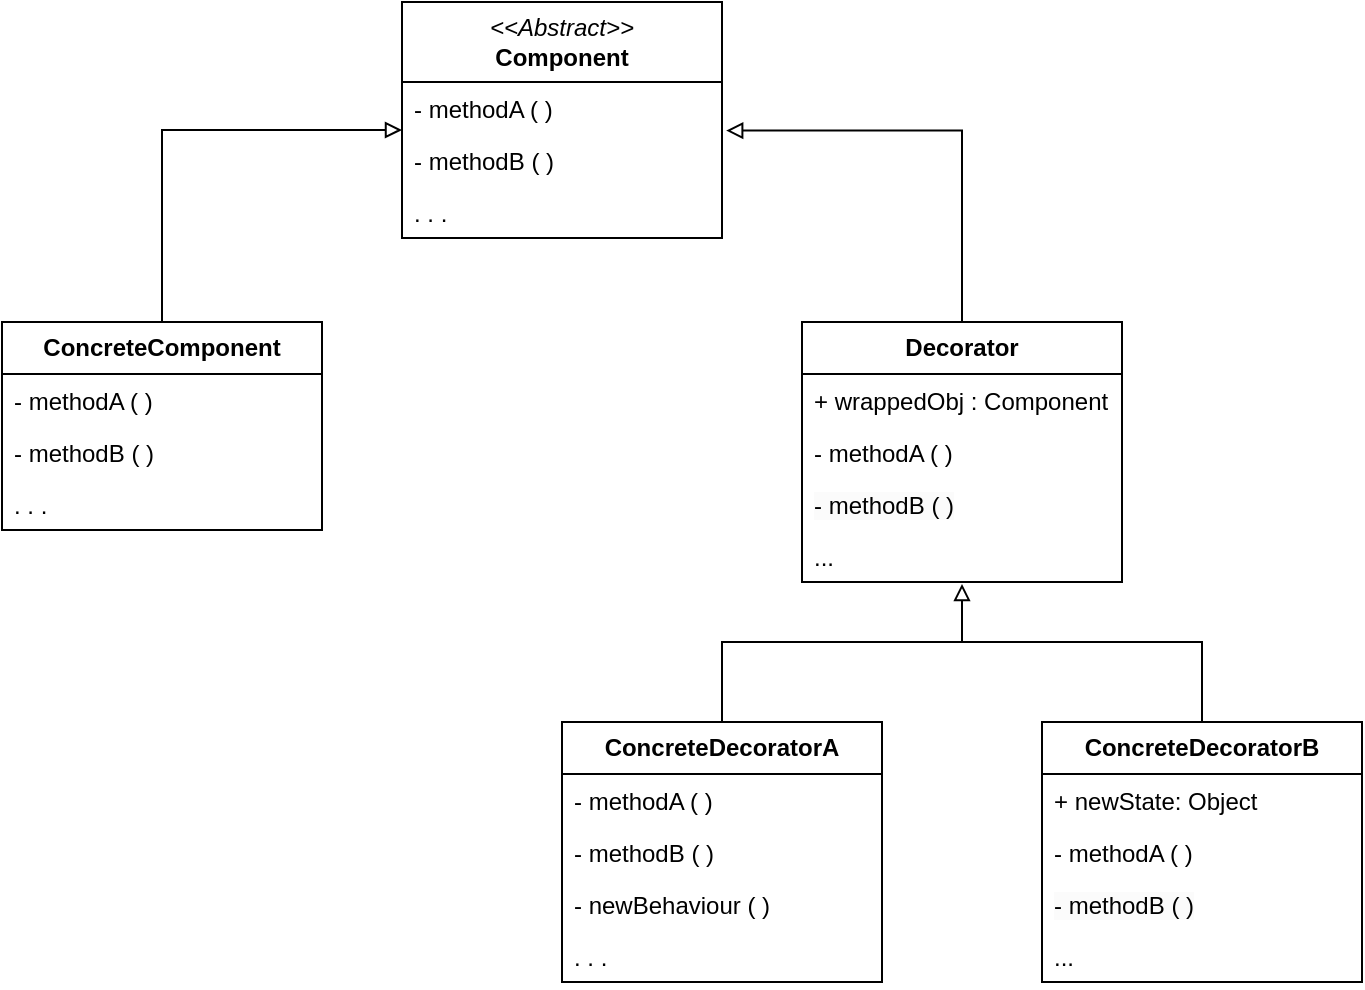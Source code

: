 <mxfile version="24.7.8">
  <diagram id="C5RBs43oDa-KdzZeNtuy" name="Page-1">
    <mxGraphModel dx="819" dy="479" grid="1" gridSize="10" guides="1" tooltips="1" connect="1" arrows="1" fold="1" page="1" pageScale="1" pageWidth="827" pageHeight="1169" math="0" shadow="0">
      <root>
        <mxCell id="WIyWlLk6GJQsqaUBKTNV-0" />
        <mxCell id="WIyWlLk6GJQsqaUBKTNV-1" parent="WIyWlLk6GJQsqaUBKTNV-0" />
        <mxCell id="6d9aCRZKIQCTAbWU6F0y-9" value="&lt;div&gt;&lt;i&gt;&amp;lt;&amp;lt;Abstract&amp;gt;&amp;gt;&lt;/i&gt;&lt;/div&gt;&lt;b&gt;Component&lt;/b&gt;" style="swimlane;fontStyle=0;childLayout=stackLayout;horizontal=1;startSize=40;fillColor=none;horizontalStack=0;resizeParent=1;resizeParentMax=0;resizeLast=0;collapsible=1;marginBottom=0;whiteSpace=wrap;html=1;" vertex="1" parent="WIyWlLk6GJQsqaUBKTNV-1">
          <mxGeometry x="320" y="40" width="160" height="118" as="geometry" />
        </mxCell>
        <mxCell id="6d9aCRZKIQCTAbWU6F0y-10" value="- methodA ( )" style="text;strokeColor=none;fillColor=none;align=left;verticalAlign=top;spacingLeft=4;spacingRight=4;overflow=hidden;rotatable=0;points=[[0,0.5],[1,0.5]];portConstraint=eastwest;whiteSpace=wrap;html=1;" vertex="1" parent="6d9aCRZKIQCTAbWU6F0y-9">
          <mxGeometry y="40" width="160" height="26" as="geometry" />
        </mxCell>
        <mxCell id="6d9aCRZKIQCTAbWU6F0y-11" value="- methodB ( )" style="text;strokeColor=none;fillColor=none;align=left;verticalAlign=top;spacingLeft=4;spacingRight=4;overflow=hidden;rotatable=0;points=[[0,0.5],[1,0.5]];portConstraint=eastwest;whiteSpace=wrap;html=1;" vertex="1" parent="6d9aCRZKIQCTAbWU6F0y-9">
          <mxGeometry y="66" width="160" height="26" as="geometry" />
        </mxCell>
        <mxCell id="6d9aCRZKIQCTAbWU6F0y-12" value=". . ." style="text;strokeColor=none;fillColor=none;align=left;verticalAlign=top;spacingLeft=4;spacingRight=4;overflow=hidden;rotatable=0;points=[[0,0.5],[1,0.5]];portConstraint=eastwest;whiteSpace=wrap;html=1;" vertex="1" parent="6d9aCRZKIQCTAbWU6F0y-9">
          <mxGeometry y="92" width="160" height="26" as="geometry" />
        </mxCell>
        <mxCell id="6d9aCRZKIQCTAbWU6F0y-19" value="&lt;b&gt;ConcreteComponent&lt;/b&gt;" style="swimlane;fontStyle=0;childLayout=stackLayout;horizontal=1;startSize=26;fillColor=none;horizontalStack=0;resizeParent=1;resizeParentMax=0;resizeLast=0;collapsible=1;marginBottom=0;whiteSpace=wrap;html=1;" vertex="1" parent="WIyWlLk6GJQsqaUBKTNV-1">
          <mxGeometry x="120" y="200" width="160" height="104" as="geometry" />
        </mxCell>
        <mxCell id="6d9aCRZKIQCTAbWU6F0y-20" value="- methodA ( )" style="text;strokeColor=none;fillColor=none;align=left;verticalAlign=top;spacingLeft=4;spacingRight=4;overflow=hidden;rotatable=0;points=[[0,0.5],[1,0.5]];portConstraint=eastwest;whiteSpace=wrap;html=1;" vertex="1" parent="6d9aCRZKIQCTAbWU6F0y-19">
          <mxGeometry y="26" width="160" height="26" as="geometry" />
        </mxCell>
        <mxCell id="6d9aCRZKIQCTAbWU6F0y-21" value="- methodB ( )" style="text;strokeColor=none;fillColor=none;align=left;verticalAlign=top;spacingLeft=4;spacingRight=4;overflow=hidden;rotatable=0;points=[[0,0.5],[1,0.5]];portConstraint=eastwest;whiteSpace=wrap;html=1;" vertex="1" parent="6d9aCRZKIQCTAbWU6F0y-19">
          <mxGeometry y="52" width="160" height="26" as="geometry" />
        </mxCell>
        <mxCell id="6d9aCRZKIQCTAbWU6F0y-22" value=". . ." style="text;strokeColor=none;fillColor=none;align=left;verticalAlign=top;spacingLeft=4;spacingRight=4;overflow=hidden;rotatable=0;points=[[0,0.5],[1,0.5]];portConstraint=eastwest;whiteSpace=wrap;html=1;" vertex="1" parent="6d9aCRZKIQCTAbWU6F0y-19">
          <mxGeometry y="78" width="160" height="26" as="geometry" />
        </mxCell>
        <mxCell id="6d9aCRZKIQCTAbWU6F0y-23" style="edgeStyle=orthogonalEdgeStyle;rounded=0;orthogonalLoop=1;jettySize=auto;html=1;entryX=0;entryY=0.923;entryDx=0;entryDy=0;entryPerimeter=0;endArrow=block;endFill=0;" edge="1" parent="WIyWlLk6GJQsqaUBKTNV-1" source="6d9aCRZKIQCTAbWU6F0y-19" target="6d9aCRZKIQCTAbWU6F0y-10">
          <mxGeometry relative="1" as="geometry" />
        </mxCell>
        <mxCell id="6d9aCRZKIQCTAbWU6F0y-24" value="&lt;b&gt;Decorator&lt;/b&gt;" style="swimlane;fontStyle=0;childLayout=stackLayout;horizontal=1;startSize=26;fillColor=none;horizontalStack=0;resizeParent=1;resizeParentMax=0;resizeLast=0;collapsible=1;marginBottom=0;whiteSpace=wrap;html=1;" vertex="1" parent="WIyWlLk6GJQsqaUBKTNV-1">
          <mxGeometry x="520" y="200" width="160" height="130" as="geometry" />
        </mxCell>
        <mxCell id="6d9aCRZKIQCTAbWU6F0y-27" value="+ wrappedObj : Component" style="text;strokeColor=none;fillColor=none;align=left;verticalAlign=top;spacingLeft=4;spacingRight=4;overflow=hidden;rotatable=0;points=[[0,0.5],[1,0.5]];portConstraint=eastwest;whiteSpace=wrap;html=1;" vertex="1" parent="6d9aCRZKIQCTAbWU6F0y-24">
          <mxGeometry y="26" width="160" height="26" as="geometry" />
        </mxCell>
        <mxCell id="6d9aCRZKIQCTAbWU6F0y-31" value="- methodA ( )&lt;div&gt;&lt;br&gt;&lt;/div&gt;" style="text;strokeColor=none;fillColor=none;align=left;verticalAlign=top;spacingLeft=4;spacingRight=4;overflow=hidden;rotatable=0;points=[[0,0.5],[1,0.5]];portConstraint=eastwest;whiteSpace=wrap;html=1;" vertex="1" parent="6d9aCRZKIQCTAbWU6F0y-24">
          <mxGeometry y="52" width="160" height="26" as="geometry" />
        </mxCell>
        <mxCell id="6d9aCRZKIQCTAbWU6F0y-32" value="&lt;span style=&quot;color: rgb(0, 0, 0); font-family: Helvetica; font-size: 12px; font-style: normal; font-variant-ligatures: normal; font-variant-caps: normal; font-weight: 400; letter-spacing: normal; orphans: 2; text-align: left; text-indent: 0px; text-transform: none; widows: 2; word-spacing: 0px; -webkit-text-stroke-width: 0px; white-space: normal; background-color: rgb(251, 251, 251); text-decoration-thickness: initial; text-decoration-style: initial; text-decoration-color: initial; display: inline !important; float: none;&quot;&gt;- methodB ( )&lt;/span&gt;" style="text;strokeColor=none;fillColor=none;align=left;verticalAlign=top;spacingLeft=4;spacingRight=4;overflow=hidden;rotatable=0;points=[[0,0.5],[1,0.5]];portConstraint=eastwest;whiteSpace=wrap;html=1;" vertex="1" parent="6d9aCRZKIQCTAbWU6F0y-24">
          <mxGeometry y="78" width="160" height="26" as="geometry" />
        </mxCell>
        <mxCell id="6d9aCRZKIQCTAbWU6F0y-30" value="..." style="text;strokeColor=none;fillColor=none;align=left;verticalAlign=top;spacingLeft=4;spacingRight=4;overflow=hidden;rotatable=0;points=[[0,0.5],[1,0.5]];portConstraint=eastwest;whiteSpace=wrap;html=1;" vertex="1" parent="6d9aCRZKIQCTAbWU6F0y-24">
          <mxGeometry y="104" width="160" height="26" as="geometry" />
        </mxCell>
        <mxCell id="6d9aCRZKIQCTAbWU6F0y-28" style="edgeStyle=orthogonalEdgeStyle;rounded=0;orthogonalLoop=1;jettySize=auto;html=1;entryX=1.013;entryY=0.934;entryDx=0;entryDy=0;entryPerimeter=0;endArrow=block;endFill=0;" edge="1" parent="WIyWlLk6GJQsqaUBKTNV-1" source="6d9aCRZKIQCTAbWU6F0y-24" target="6d9aCRZKIQCTAbWU6F0y-10">
          <mxGeometry relative="1" as="geometry" />
        </mxCell>
        <mxCell id="6d9aCRZKIQCTAbWU6F0y-50" style="edgeStyle=orthogonalEdgeStyle;rounded=0;orthogonalLoop=1;jettySize=auto;html=1;endArrow=none;endFill=0;" edge="1" parent="WIyWlLk6GJQsqaUBKTNV-1" source="6d9aCRZKIQCTAbWU6F0y-33">
          <mxGeometry relative="1" as="geometry">
            <mxPoint x="600" y="360" as="targetPoint" />
            <Array as="points">
              <mxPoint x="480" y="360" />
            </Array>
          </mxGeometry>
        </mxCell>
        <mxCell id="6d9aCRZKIQCTAbWU6F0y-33" value="&lt;b&gt;ConcreteDecoratorA&lt;/b&gt;" style="swimlane;fontStyle=0;childLayout=stackLayout;horizontal=1;startSize=26;fillColor=none;horizontalStack=0;resizeParent=1;resizeParentMax=0;resizeLast=0;collapsible=1;marginBottom=0;whiteSpace=wrap;html=1;" vertex="1" parent="WIyWlLk6GJQsqaUBKTNV-1">
          <mxGeometry x="400" y="400" width="160" height="130" as="geometry" />
        </mxCell>
        <mxCell id="6d9aCRZKIQCTAbWU6F0y-34" value="- methodA ( )" style="text;strokeColor=none;fillColor=none;align=left;verticalAlign=top;spacingLeft=4;spacingRight=4;overflow=hidden;rotatable=0;points=[[0,0.5],[1,0.5]];portConstraint=eastwest;whiteSpace=wrap;html=1;" vertex="1" parent="6d9aCRZKIQCTAbWU6F0y-33">
          <mxGeometry y="26" width="160" height="26" as="geometry" />
        </mxCell>
        <mxCell id="6d9aCRZKIQCTAbWU6F0y-35" value="- methodB ( )" style="text;strokeColor=none;fillColor=none;align=left;verticalAlign=top;spacingLeft=4;spacingRight=4;overflow=hidden;rotatable=0;points=[[0,0.5],[1,0.5]];portConstraint=eastwest;whiteSpace=wrap;html=1;" vertex="1" parent="6d9aCRZKIQCTAbWU6F0y-33">
          <mxGeometry y="52" width="160" height="26" as="geometry" />
        </mxCell>
        <mxCell id="6d9aCRZKIQCTAbWU6F0y-41" value="- newBehaviour ( )" style="text;strokeColor=none;fillColor=none;align=left;verticalAlign=top;spacingLeft=4;spacingRight=4;overflow=hidden;rotatable=0;points=[[0,0.5],[1,0.5]];portConstraint=eastwest;whiteSpace=wrap;html=1;" vertex="1" parent="6d9aCRZKIQCTAbWU6F0y-33">
          <mxGeometry y="78" width="160" height="26" as="geometry" />
        </mxCell>
        <mxCell id="6d9aCRZKIQCTAbWU6F0y-36" value=". . ." style="text;strokeColor=none;fillColor=none;align=left;verticalAlign=top;spacingLeft=4;spacingRight=4;overflow=hidden;rotatable=0;points=[[0,0.5],[1,0.5]];portConstraint=eastwest;whiteSpace=wrap;html=1;" vertex="1" parent="6d9aCRZKIQCTAbWU6F0y-33">
          <mxGeometry y="104" width="160" height="26" as="geometry" />
        </mxCell>
        <mxCell id="6d9aCRZKIQCTAbWU6F0y-42" value="&lt;b&gt;ConcreteDecoratorB&lt;/b&gt;" style="swimlane;fontStyle=0;childLayout=stackLayout;horizontal=1;startSize=26;fillColor=none;horizontalStack=0;resizeParent=1;resizeParentMax=0;resizeLast=0;collapsible=1;marginBottom=0;whiteSpace=wrap;html=1;" vertex="1" parent="WIyWlLk6GJQsqaUBKTNV-1">
          <mxGeometry x="640" y="400" width="160" height="130" as="geometry" />
        </mxCell>
        <mxCell id="6d9aCRZKIQCTAbWU6F0y-43" value="+ newState: Object" style="text;strokeColor=none;fillColor=none;align=left;verticalAlign=top;spacingLeft=4;spacingRight=4;overflow=hidden;rotatable=0;points=[[0,0.5],[1,0.5]];portConstraint=eastwest;whiteSpace=wrap;html=1;" vertex="1" parent="6d9aCRZKIQCTAbWU6F0y-42">
          <mxGeometry y="26" width="160" height="26" as="geometry" />
        </mxCell>
        <mxCell id="6d9aCRZKIQCTAbWU6F0y-44" value="- methodA ( )&lt;div&gt;&lt;br&gt;&lt;/div&gt;" style="text;strokeColor=none;fillColor=none;align=left;verticalAlign=top;spacingLeft=4;spacingRight=4;overflow=hidden;rotatable=0;points=[[0,0.5],[1,0.5]];portConstraint=eastwest;whiteSpace=wrap;html=1;" vertex="1" parent="6d9aCRZKIQCTAbWU6F0y-42">
          <mxGeometry y="52" width="160" height="26" as="geometry" />
        </mxCell>
        <mxCell id="6d9aCRZKIQCTAbWU6F0y-45" value="&lt;span style=&quot;color: rgb(0, 0, 0); font-family: Helvetica; font-size: 12px; font-style: normal; font-variant-ligatures: normal; font-variant-caps: normal; font-weight: 400; letter-spacing: normal; orphans: 2; text-align: left; text-indent: 0px; text-transform: none; widows: 2; word-spacing: 0px; -webkit-text-stroke-width: 0px; white-space: normal; background-color: rgb(251, 251, 251); text-decoration-thickness: initial; text-decoration-style: initial; text-decoration-color: initial; display: inline !important; float: none;&quot;&gt;- methodB ( )&lt;/span&gt;" style="text;strokeColor=none;fillColor=none;align=left;verticalAlign=top;spacingLeft=4;spacingRight=4;overflow=hidden;rotatable=0;points=[[0,0.5],[1,0.5]];portConstraint=eastwest;whiteSpace=wrap;html=1;" vertex="1" parent="6d9aCRZKIQCTAbWU6F0y-42">
          <mxGeometry y="78" width="160" height="26" as="geometry" />
        </mxCell>
        <mxCell id="6d9aCRZKIQCTAbWU6F0y-46" value="..." style="text;strokeColor=none;fillColor=none;align=left;verticalAlign=top;spacingLeft=4;spacingRight=4;overflow=hidden;rotatable=0;points=[[0,0.5],[1,0.5]];portConstraint=eastwest;whiteSpace=wrap;html=1;" vertex="1" parent="6d9aCRZKIQCTAbWU6F0y-42">
          <mxGeometry y="104" width="160" height="26" as="geometry" />
        </mxCell>
        <mxCell id="6d9aCRZKIQCTAbWU6F0y-49" style="edgeStyle=orthogonalEdgeStyle;rounded=0;orthogonalLoop=1;jettySize=auto;html=1;exitX=0.5;exitY=0;exitDx=0;exitDy=0;entryX=0.5;entryY=1.037;entryDx=0;entryDy=0;entryPerimeter=0;endArrow=block;endFill=0;" edge="1" parent="WIyWlLk6GJQsqaUBKTNV-1" source="6d9aCRZKIQCTAbWU6F0y-42" target="6d9aCRZKIQCTAbWU6F0y-30">
          <mxGeometry relative="1" as="geometry">
            <Array as="points">
              <mxPoint x="720" y="360" />
              <mxPoint x="600" y="360" />
            </Array>
          </mxGeometry>
        </mxCell>
      </root>
    </mxGraphModel>
  </diagram>
</mxfile>
